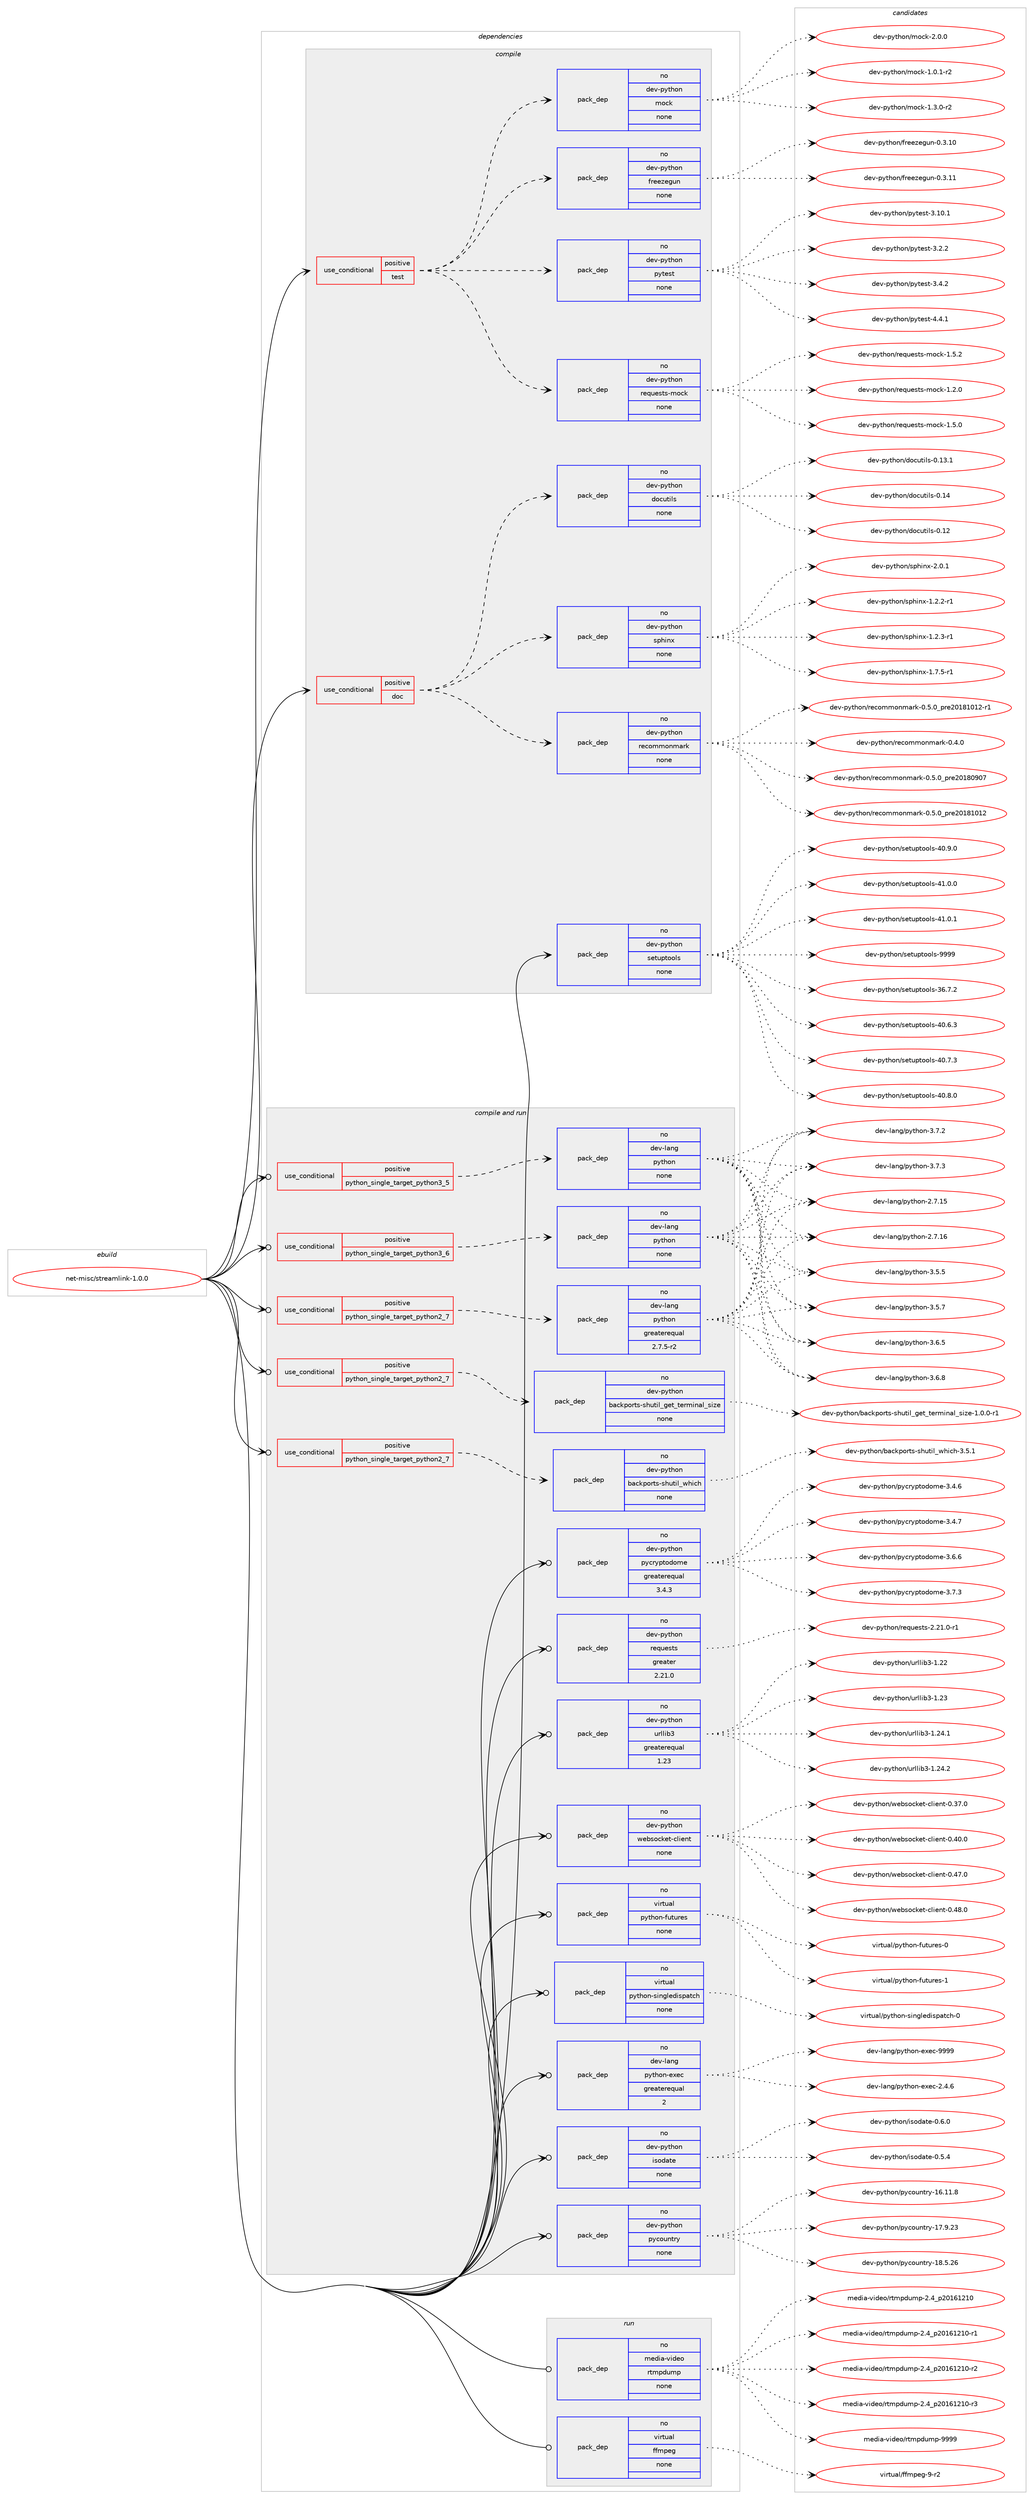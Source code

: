 digraph prolog {

# *************
# Graph options
# *************

newrank=true;
concentrate=true;
compound=true;
graph [rankdir=LR,fontname=Helvetica,fontsize=10,ranksep=1.5];#, ranksep=2.5, nodesep=0.2];
edge  [arrowhead=vee];
node  [fontname=Helvetica,fontsize=10];

# **********
# The ebuild
# **********

subgraph cluster_leftcol {
color=gray;
rank=same;
label=<<i>ebuild</i>>;
id [label="net-misc/streamlink-1.0.0", color=red, width=4, href="../net-misc/streamlink-1.0.0.svg"];
}

# ****************
# The dependencies
# ****************

subgraph cluster_midcol {
color=gray;
label=<<i>dependencies</i>>;
subgraph cluster_compile {
fillcolor="#eeeeee";
style=filled;
label=<<i>compile</i>>;
subgraph cond813 {
dependency3426 [label=<<TABLE BORDER="0" CELLBORDER="1" CELLSPACING="0" CELLPADDING="4"><TR><TD ROWSPAN="3" CELLPADDING="10">use_conditional</TD></TR><TR><TD>positive</TD></TR><TR><TD>doc</TD></TR></TABLE>>, shape=none, color=red];
subgraph pack2566 {
dependency3427 [label=<<TABLE BORDER="0" CELLBORDER="1" CELLSPACING="0" CELLPADDING="4" WIDTH="220"><TR><TD ROWSPAN="6" CELLPADDING="30">pack_dep</TD></TR><TR><TD WIDTH="110">no</TD></TR><TR><TD>dev-python</TD></TR><TR><TD>sphinx</TD></TR><TR><TD>none</TD></TR><TR><TD></TD></TR></TABLE>>, shape=none, color=blue];
}
dependency3426:e -> dependency3427:w [weight=20,style="dashed",arrowhead="vee"];
subgraph pack2567 {
dependency3428 [label=<<TABLE BORDER="0" CELLBORDER="1" CELLSPACING="0" CELLPADDING="4" WIDTH="220"><TR><TD ROWSPAN="6" CELLPADDING="30">pack_dep</TD></TR><TR><TD WIDTH="110">no</TD></TR><TR><TD>dev-python</TD></TR><TR><TD>docutils</TD></TR><TR><TD>none</TD></TR><TR><TD></TD></TR></TABLE>>, shape=none, color=blue];
}
dependency3426:e -> dependency3428:w [weight=20,style="dashed",arrowhead="vee"];
subgraph pack2568 {
dependency3429 [label=<<TABLE BORDER="0" CELLBORDER="1" CELLSPACING="0" CELLPADDING="4" WIDTH="220"><TR><TD ROWSPAN="6" CELLPADDING="30">pack_dep</TD></TR><TR><TD WIDTH="110">no</TD></TR><TR><TD>dev-python</TD></TR><TR><TD>recommonmark</TD></TR><TR><TD>none</TD></TR><TR><TD></TD></TR></TABLE>>, shape=none, color=blue];
}
dependency3426:e -> dependency3429:w [weight=20,style="dashed",arrowhead="vee"];
}
id:e -> dependency3426:w [weight=20,style="solid",arrowhead="vee"];
subgraph cond814 {
dependency3430 [label=<<TABLE BORDER="0" CELLBORDER="1" CELLSPACING="0" CELLPADDING="4"><TR><TD ROWSPAN="3" CELLPADDING="10">use_conditional</TD></TR><TR><TD>positive</TD></TR><TR><TD>test</TD></TR></TABLE>>, shape=none, color=red];
subgraph pack2569 {
dependency3431 [label=<<TABLE BORDER="0" CELLBORDER="1" CELLSPACING="0" CELLPADDING="4" WIDTH="220"><TR><TD ROWSPAN="6" CELLPADDING="30">pack_dep</TD></TR><TR><TD WIDTH="110">no</TD></TR><TR><TD>dev-python</TD></TR><TR><TD>mock</TD></TR><TR><TD>none</TD></TR><TR><TD></TD></TR></TABLE>>, shape=none, color=blue];
}
dependency3430:e -> dependency3431:w [weight=20,style="dashed",arrowhead="vee"];
subgraph pack2570 {
dependency3432 [label=<<TABLE BORDER="0" CELLBORDER="1" CELLSPACING="0" CELLPADDING="4" WIDTH="220"><TR><TD ROWSPAN="6" CELLPADDING="30">pack_dep</TD></TR><TR><TD WIDTH="110">no</TD></TR><TR><TD>dev-python</TD></TR><TR><TD>requests-mock</TD></TR><TR><TD>none</TD></TR><TR><TD></TD></TR></TABLE>>, shape=none, color=blue];
}
dependency3430:e -> dependency3432:w [weight=20,style="dashed",arrowhead="vee"];
subgraph pack2571 {
dependency3433 [label=<<TABLE BORDER="0" CELLBORDER="1" CELLSPACING="0" CELLPADDING="4" WIDTH="220"><TR><TD ROWSPAN="6" CELLPADDING="30">pack_dep</TD></TR><TR><TD WIDTH="110">no</TD></TR><TR><TD>dev-python</TD></TR><TR><TD>pytest</TD></TR><TR><TD>none</TD></TR><TR><TD></TD></TR></TABLE>>, shape=none, color=blue];
}
dependency3430:e -> dependency3433:w [weight=20,style="dashed",arrowhead="vee"];
subgraph pack2572 {
dependency3434 [label=<<TABLE BORDER="0" CELLBORDER="1" CELLSPACING="0" CELLPADDING="4" WIDTH="220"><TR><TD ROWSPAN="6" CELLPADDING="30">pack_dep</TD></TR><TR><TD WIDTH="110">no</TD></TR><TR><TD>dev-python</TD></TR><TR><TD>freezegun</TD></TR><TR><TD>none</TD></TR><TR><TD></TD></TR></TABLE>>, shape=none, color=blue];
}
dependency3430:e -> dependency3434:w [weight=20,style="dashed",arrowhead="vee"];
}
id:e -> dependency3430:w [weight=20,style="solid",arrowhead="vee"];
subgraph pack2573 {
dependency3435 [label=<<TABLE BORDER="0" CELLBORDER="1" CELLSPACING="0" CELLPADDING="4" WIDTH="220"><TR><TD ROWSPAN="6" CELLPADDING="30">pack_dep</TD></TR><TR><TD WIDTH="110">no</TD></TR><TR><TD>dev-python</TD></TR><TR><TD>setuptools</TD></TR><TR><TD>none</TD></TR><TR><TD></TD></TR></TABLE>>, shape=none, color=blue];
}
id:e -> dependency3435:w [weight=20,style="solid",arrowhead="vee"];
}
subgraph cluster_compileandrun {
fillcolor="#eeeeee";
style=filled;
label=<<i>compile and run</i>>;
subgraph cond815 {
dependency3436 [label=<<TABLE BORDER="0" CELLBORDER="1" CELLSPACING="0" CELLPADDING="4"><TR><TD ROWSPAN="3" CELLPADDING="10">use_conditional</TD></TR><TR><TD>positive</TD></TR><TR><TD>python_single_target_python2_7</TD></TR></TABLE>>, shape=none, color=red];
subgraph pack2574 {
dependency3437 [label=<<TABLE BORDER="0" CELLBORDER="1" CELLSPACING="0" CELLPADDING="4" WIDTH="220"><TR><TD ROWSPAN="6" CELLPADDING="30">pack_dep</TD></TR><TR><TD WIDTH="110">no</TD></TR><TR><TD>dev-lang</TD></TR><TR><TD>python</TD></TR><TR><TD>greaterequal</TD></TR><TR><TD>2.7.5-r2</TD></TR></TABLE>>, shape=none, color=blue];
}
dependency3436:e -> dependency3437:w [weight=20,style="dashed",arrowhead="vee"];
}
id:e -> dependency3436:w [weight=20,style="solid",arrowhead="odotvee"];
subgraph cond816 {
dependency3438 [label=<<TABLE BORDER="0" CELLBORDER="1" CELLSPACING="0" CELLPADDING="4"><TR><TD ROWSPAN="3" CELLPADDING="10">use_conditional</TD></TR><TR><TD>positive</TD></TR><TR><TD>python_single_target_python2_7</TD></TR></TABLE>>, shape=none, color=red];
subgraph pack2575 {
dependency3439 [label=<<TABLE BORDER="0" CELLBORDER="1" CELLSPACING="0" CELLPADDING="4" WIDTH="220"><TR><TD ROWSPAN="6" CELLPADDING="30">pack_dep</TD></TR><TR><TD WIDTH="110">no</TD></TR><TR><TD>dev-python</TD></TR><TR><TD>backports-shutil_get_terminal_size</TD></TR><TR><TD>none</TD></TR><TR><TD></TD></TR></TABLE>>, shape=none, color=blue];
}
dependency3438:e -> dependency3439:w [weight=20,style="dashed",arrowhead="vee"];
}
id:e -> dependency3438:w [weight=20,style="solid",arrowhead="odotvee"];
subgraph cond817 {
dependency3440 [label=<<TABLE BORDER="0" CELLBORDER="1" CELLSPACING="0" CELLPADDING="4"><TR><TD ROWSPAN="3" CELLPADDING="10">use_conditional</TD></TR><TR><TD>positive</TD></TR><TR><TD>python_single_target_python2_7</TD></TR></TABLE>>, shape=none, color=red];
subgraph pack2576 {
dependency3441 [label=<<TABLE BORDER="0" CELLBORDER="1" CELLSPACING="0" CELLPADDING="4" WIDTH="220"><TR><TD ROWSPAN="6" CELLPADDING="30">pack_dep</TD></TR><TR><TD WIDTH="110">no</TD></TR><TR><TD>dev-python</TD></TR><TR><TD>backports-shutil_which</TD></TR><TR><TD>none</TD></TR><TR><TD></TD></TR></TABLE>>, shape=none, color=blue];
}
dependency3440:e -> dependency3441:w [weight=20,style="dashed",arrowhead="vee"];
}
id:e -> dependency3440:w [weight=20,style="solid",arrowhead="odotvee"];
subgraph cond818 {
dependency3442 [label=<<TABLE BORDER="0" CELLBORDER="1" CELLSPACING="0" CELLPADDING="4"><TR><TD ROWSPAN="3" CELLPADDING="10">use_conditional</TD></TR><TR><TD>positive</TD></TR><TR><TD>python_single_target_python3_5</TD></TR></TABLE>>, shape=none, color=red];
subgraph pack2577 {
dependency3443 [label=<<TABLE BORDER="0" CELLBORDER="1" CELLSPACING="0" CELLPADDING="4" WIDTH="220"><TR><TD ROWSPAN="6" CELLPADDING="30">pack_dep</TD></TR><TR><TD WIDTH="110">no</TD></TR><TR><TD>dev-lang</TD></TR><TR><TD>python</TD></TR><TR><TD>none</TD></TR><TR><TD></TD></TR></TABLE>>, shape=none, color=blue];
}
dependency3442:e -> dependency3443:w [weight=20,style="dashed",arrowhead="vee"];
}
id:e -> dependency3442:w [weight=20,style="solid",arrowhead="odotvee"];
subgraph cond819 {
dependency3444 [label=<<TABLE BORDER="0" CELLBORDER="1" CELLSPACING="0" CELLPADDING="4"><TR><TD ROWSPAN="3" CELLPADDING="10">use_conditional</TD></TR><TR><TD>positive</TD></TR><TR><TD>python_single_target_python3_6</TD></TR></TABLE>>, shape=none, color=red];
subgraph pack2578 {
dependency3445 [label=<<TABLE BORDER="0" CELLBORDER="1" CELLSPACING="0" CELLPADDING="4" WIDTH="220"><TR><TD ROWSPAN="6" CELLPADDING="30">pack_dep</TD></TR><TR><TD WIDTH="110">no</TD></TR><TR><TD>dev-lang</TD></TR><TR><TD>python</TD></TR><TR><TD>none</TD></TR><TR><TD></TD></TR></TABLE>>, shape=none, color=blue];
}
dependency3444:e -> dependency3445:w [weight=20,style="dashed",arrowhead="vee"];
}
id:e -> dependency3444:w [weight=20,style="solid",arrowhead="odotvee"];
subgraph pack2579 {
dependency3446 [label=<<TABLE BORDER="0" CELLBORDER="1" CELLSPACING="0" CELLPADDING="4" WIDTH="220"><TR><TD ROWSPAN="6" CELLPADDING="30">pack_dep</TD></TR><TR><TD WIDTH="110">no</TD></TR><TR><TD>dev-lang</TD></TR><TR><TD>python-exec</TD></TR><TR><TD>greaterequal</TD></TR><TR><TD>2</TD></TR></TABLE>>, shape=none, color=blue];
}
id:e -> dependency3446:w [weight=20,style="solid",arrowhead="odotvee"];
subgraph pack2580 {
dependency3447 [label=<<TABLE BORDER="0" CELLBORDER="1" CELLSPACING="0" CELLPADDING="4" WIDTH="220"><TR><TD ROWSPAN="6" CELLPADDING="30">pack_dep</TD></TR><TR><TD WIDTH="110">no</TD></TR><TR><TD>dev-python</TD></TR><TR><TD>isodate</TD></TR><TR><TD>none</TD></TR><TR><TD></TD></TR></TABLE>>, shape=none, color=blue];
}
id:e -> dependency3447:w [weight=20,style="solid",arrowhead="odotvee"];
subgraph pack2581 {
dependency3448 [label=<<TABLE BORDER="0" CELLBORDER="1" CELLSPACING="0" CELLPADDING="4" WIDTH="220"><TR><TD ROWSPAN="6" CELLPADDING="30">pack_dep</TD></TR><TR><TD WIDTH="110">no</TD></TR><TR><TD>dev-python</TD></TR><TR><TD>pycountry</TD></TR><TR><TD>none</TD></TR><TR><TD></TD></TR></TABLE>>, shape=none, color=blue];
}
id:e -> dependency3448:w [weight=20,style="solid",arrowhead="odotvee"];
subgraph pack2582 {
dependency3449 [label=<<TABLE BORDER="0" CELLBORDER="1" CELLSPACING="0" CELLPADDING="4" WIDTH="220"><TR><TD ROWSPAN="6" CELLPADDING="30">pack_dep</TD></TR><TR><TD WIDTH="110">no</TD></TR><TR><TD>dev-python</TD></TR><TR><TD>pycryptodome</TD></TR><TR><TD>greaterequal</TD></TR><TR><TD>3.4.3</TD></TR></TABLE>>, shape=none, color=blue];
}
id:e -> dependency3449:w [weight=20,style="solid",arrowhead="odotvee"];
subgraph pack2583 {
dependency3450 [label=<<TABLE BORDER="0" CELLBORDER="1" CELLSPACING="0" CELLPADDING="4" WIDTH="220"><TR><TD ROWSPAN="6" CELLPADDING="30">pack_dep</TD></TR><TR><TD WIDTH="110">no</TD></TR><TR><TD>dev-python</TD></TR><TR><TD>requests</TD></TR><TR><TD>greater</TD></TR><TR><TD>2.21.0</TD></TR></TABLE>>, shape=none, color=blue];
}
id:e -> dependency3450:w [weight=20,style="solid",arrowhead="odotvee"];
subgraph pack2584 {
dependency3451 [label=<<TABLE BORDER="0" CELLBORDER="1" CELLSPACING="0" CELLPADDING="4" WIDTH="220"><TR><TD ROWSPAN="6" CELLPADDING="30">pack_dep</TD></TR><TR><TD WIDTH="110">no</TD></TR><TR><TD>dev-python</TD></TR><TR><TD>urllib3</TD></TR><TR><TD>greaterequal</TD></TR><TR><TD>1.23</TD></TR></TABLE>>, shape=none, color=blue];
}
id:e -> dependency3451:w [weight=20,style="solid",arrowhead="odotvee"];
subgraph pack2585 {
dependency3452 [label=<<TABLE BORDER="0" CELLBORDER="1" CELLSPACING="0" CELLPADDING="4" WIDTH="220"><TR><TD ROWSPAN="6" CELLPADDING="30">pack_dep</TD></TR><TR><TD WIDTH="110">no</TD></TR><TR><TD>dev-python</TD></TR><TR><TD>websocket-client</TD></TR><TR><TD>none</TD></TR><TR><TD></TD></TR></TABLE>>, shape=none, color=blue];
}
id:e -> dependency3452:w [weight=20,style="solid",arrowhead="odotvee"];
subgraph pack2586 {
dependency3453 [label=<<TABLE BORDER="0" CELLBORDER="1" CELLSPACING="0" CELLPADDING="4" WIDTH="220"><TR><TD ROWSPAN="6" CELLPADDING="30">pack_dep</TD></TR><TR><TD WIDTH="110">no</TD></TR><TR><TD>virtual</TD></TR><TR><TD>python-futures</TD></TR><TR><TD>none</TD></TR><TR><TD></TD></TR></TABLE>>, shape=none, color=blue];
}
id:e -> dependency3453:w [weight=20,style="solid",arrowhead="odotvee"];
subgraph pack2587 {
dependency3454 [label=<<TABLE BORDER="0" CELLBORDER="1" CELLSPACING="0" CELLPADDING="4" WIDTH="220"><TR><TD ROWSPAN="6" CELLPADDING="30">pack_dep</TD></TR><TR><TD WIDTH="110">no</TD></TR><TR><TD>virtual</TD></TR><TR><TD>python-singledispatch</TD></TR><TR><TD>none</TD></TR><TR><TD></TD></TR></TABLE>>, shape=none, color=blue];
}
id:e -> dependency3454:w [weight=20,style="solid",arrowhead="odotvee"];
}
subgraph cluster_run {
fillcolor="#eeeeee";
style=filled;
label=<<i>run</i>>;
subgraph pack2588 {
dependency3455 [label=<<TABLE BORDER="0" CELLBORDER="1" CELLSPACING="0" CELLPADDING="4" WIDTH="220"><TR><TD ROWSPAN="6" CELLPADDING="30">pack_dep</TD></TR><TR><TD WIDTH="110">no</TD></TR><TR><TD>media-video</TD></TR><TR><TD>rtmpdump</TD></TR><TR><TD>none</TD></TR><TR><TD></TD></TR></TABLE>>, shape=none, color=blue];
}
id:e -> dependency3455:w [weight=20,style="solid",arrowhead="odot"];
subgraph pack2589 {
dependency3456 [label=<<TABLE BORDER="0" CELLBORDER="1" CELLSPACING="0" CELLPADDING="4" WIDTH="220"><TR><TD ROWSPAN="6" CELLPADDING="30">pack_dep</TD></TR><TR><TD WIDTH="110">no</TD></TR><TR><TD>virtual</TD></TR><TR><TD>ffmpeg</TD></TR><TR><TD>none</TD></TR><TR><TD></TD></TR></TABLE>>, shape=none, color=blue];
}
id:e -> dependency3456:w [weight=20,style="solid",arrowhead="odot"];
}
}

# **************
# The candidates
# **************

subgraph cluster_choices {
rank=same;
color=gray;
label=<<i>candidates</i>>;

subgraph choice2566 {
color=black;
nodesep=1;
choice10010111845112121116104111110471151121041051101204549465046504511449 [label="dev-python/sphinx-1.2.2-r1", color=red, width=4,href="../dev-python/sphinx-1.2.2-r1.svg"];
choice10010111845112121116104111110471151121041051101204549465046514511449 [label="dev-python/sphinx-1.2.3-r1", color=red, width=4,href="../dev-python/sphinx-1.2.3-r1.svg"];
choice10010111845112121116104111110471151121041051101204549465546534511449 [label="dev-python/sphinx-1.7.5-r1", color=red, width=4,href="../dev-python/sphinx-1.7.5-r1.svg"];
choice1001011184511212111610411111047115112104105110120455046484649 [label="dev-python/sphinx-2.0.1", color=red, width=4,href="../dev-python/sphinx-2.0.1.svg"];
dependency3427:e -> choice10010111845112121116104111110471151121041051101204549465046504511449:w [style=dotted,weight="100"];
dependency3427:e -> choice10010111845112121116104111110471151121041051101204549465046514511449:w [style=dotted,weight="100"];
dependency3427:e -> choice10010111845112121116104111110471151121041051101204549465546534511449:w [style=dotted,weight="100"];
dependency3427:e -> choice1001011184511212111610411111047115112104105110120455046484649:w [style=dotted,weight="100"];
}
subgraph choice2567 {
color=black;
nodesep=1;
choice1001011184511212111610411111047100111991171161051081154548464950 [label="dev-python/docutils-0.12", color=red, width=4,href="../dev-python/docutils-0.12.svg"];
choice10010111845112121116104111110471001119911711610510811545484649514649 [label="dev-python/docutils-0.13.1", color=red, width=4,href="../dev-python/docutils-0.13.1.svg"];
choice1001011184511212111610411111047100111991171161051081154548464952 [label="dev-python/docutils-0.14", color=red, width=4,href="../dev-python/docutils-0.14.svg"];
dependency3428:e -> choice1001011184511212111610411111047100111991171161051081154548464950:w [style=dotted,weight="100"];
dependency3428:e -> choice10010111845112121116104111110471001119911711610510811545484649514649:w [style=dotted,weight="100"];
dependency3428:e -> choice1001011184511212111610411111047100111991171161051081154548464952:w [style=dotted,weight="100"];
}
subgraph choice2568 {
color=black;
nodesep=1;
choice10010111845112121116104111110471141019911110910911111010997114107454846524648 [label="dev-python/recommonmark-0.4.0", color=red, width=4,href="../dev-python/recommonmark-0.4.0.svg"];
choice10010111845112121116104111110471141019911110910911111010997114107454846534648951121141015048495648574855 [label="dev-python/recommonmark-0.5.0_pre20180907", color=red, width=4,href="../dev-python/recommonmark-0.5.0_pre20180907.svg"];
choice10010111845112121116104111110471141019911110910911111010997114107454846534648951121141015048495649484950 [label="dev-python/recommonmark-0.5.0_pre20181012", color=red, width=4,href="../dev-python/recommonmark-0.5.0_pre20181012.svg"];
choice100101118451121211161041111104711410199111109109111110109971141074548465346489511211410150484956494849504511449 [label="dev-python/recommonmark-0.5.0_pre20181012-r1", color=red, width=4,href="../dev-python/recommonmark-0.5.0_pre20181012-r1.svg"];
dependency3429:e -> choice10010111845112121116104111110471141019911110910911111010997114107454846524648:w [style=dotted,weight="100"];
dependency3429:e -> choice10010111845112121116104111110471141019911110910911111010997114107454846534648951121141015048495648574855:w [style=dotted,weight="100"];
dependency3429:e -> choice10010111845112121116104111110471141019911110910911111010997114107454846534648951121141015048495649484950:w [style=dotted,weight="100"];
dependency3429:e -> choice100101118451121211161041111104711410199111109109111110109971141074548465346489511211410150484956494849504511449:w [style=dotted,weight="100"];
}
subgraph choice2569 {
color=black;
nodesep=1;
choice1001011184511212111610411111047109111991074549464846494511450 [label="dev-python/mock-1.0.1-r2", color=red, width=4,href="../dev-python/mock-1.0.1-r2.svg"];
choice1001011184511212111610411111047109111991074549465146484511450 [label="dev-python/mock-1.3.0-r2", color=red, width=4,href="../dev-python/mock-1.3.0-r2.svg"];
choice100101118451121211161041111104710911199107455046484648 [label="dev-python/mock-2.0.0", color=red, width=4,href="../dev-python/mock-2.0.0.svg"];
dependency3431:e -> choice1001011184511212111610411111047109111991074549464846494511450:w [style=dotted,weight="100"];
dependency3431:e -> choice1001011184511212111610411111047109111991074549465146484511450:w [style=dotted,weight="100"];
dependency3431:e -> choice100101118451121211161041111104710911199107455046484648:w [style=dotted,weight="100"];
}
subgraph choice2570 {
color=black;
nodesep=1;
choice10010111845112121116104111110471141011131171011151161154510911199107454946504648 [label="dev-python/requests-mock-1.2.0", color=red, width=4,href="../dev-python/requests-mock-1.2.0.svg"];
choice10010111845112121116104111110471141011131171011151161154510911199107454946534648 [label="dev-python/requests-mock-1.5.0", color=red, width=4,href="../dev-python/requests-mock-1.5.0.svg"];
choice10010111845112121116104111110471141011131171011151161154510911199107454946534650 [label="dev-python/requests-mock-1.5.2", color=red, width=4,href="../dev-python/requests-mock-1.5.2.svg"];
dependency3432:e -> choice10010111845112121116104111110471141011131171011151161154510911199107454946504648:w [style=dotted,weight="100"];
dependency3432:e -> choice10010111845112121116104111110471141011131171011151161154510911199107454946534648:w [style=dotted,weight="100"];
dependency3432:e -> choice10010111845112121116104111110471141011131171011151161154510911199107454946534650:w [style=dotted,weight="100"];
}
subgraph choice2571 {
color=black;
nodesep=1;
choice100101118451121211161041111104711212111610111511645514649484649 [label="dev-python/pytest-3.10.1", color=red, width=4,href="../dev-python/pytest-3.10.1.svg"];
choice1001011184511212111610411111047112121116101115116455146504650 [label="dev-python/pytest-3.2.2", color=red, width=4,href="../dev-python/pytest-3.2.2.svg"];
choice1001011184511212111610411111047112121116101115116455146524650 [label="dev-python/pytest-3.4.2", color=red, width=4,href="../dev-python/pytest-3.4.2.svg"];
choice1001011184511212111610411111047112121116101115116455246524649 [label="dev-python/pytest-4.4.1", color=red, width=4,href="../dev-python/pytest-4.4.1.svg"];
dependency3433:e -> choice100101118451121211161041111104711212111610111511645514649484649:w [style=dotted,weight="100"];
dependency3433:e -> choice1001011184511212111610411111047112121116101115116455146504650:w [style=dotted,weight="100"];
dependency3433:e -> choice1001011184511212111610411111047112121116101115116455146524650:w [style=dotted,weight="100"];
dependency3433:e -> choice1001011184511212111610411111047112121116101115116455246524649:w [style=dotted,weight="100"];
}
subgraph choice2572 {
color=black;
nodesep=1;
choice100101118451121211161041111104710211410110112210110311711045484651464948 [label="dev-python/freezegun-0.3.10", color=red, width=4,href="../dev-python/freezegun-0.3.10.svg"];
choice100101118451121211161041111104710211410110112210110311711045484651464949 [label="dev-python/freezegun-0.3.11", color=red, width=4,href="../dev-python/freezegun-0.3.11.svg"];
dependency3434:e -> choice100101118451121211161041111104710211410110112210110311711045484651464948:w [style=dotted,weight="100"];
dependency3434:e -> choice100101118451121211161041111104710211410110112210110311711045484651464949:w [style=dotted,weight="100"];
}
subgraph choice2573 {
color=black;
nodesep=1;
choice100101118451121211161041111104711510111611711211611111110811545515446554650 [label="dev-python/setuptools-36.7.2", color=red, width=4,href="../dev-python/setuptools-36.7.2.svg"];
choice100101118451121211161041111104711510111611711211611111110811545524846544651 [label="dev-python/setuptools-40.6.3", color=red, width=4,href="../dev-python/setuptools-40.6.3.svg"];
choice100101118451121211161041111104711510111611711211611111110811545524846554651 [label="dev-python/setuptools-40.7.3", color=red, width=4,href="../dev-python/setuptools-40.7.3.svg"];
choice100101118451121211161041111104711510111611711211611111110811545524846564648 [label="dev-python/setuptools-40.8.0", color=red, width=4,href="../dev-python/setuptools-40.8.0.svg"];
choice100101118451121211161041111104711510111611711211611111110811545524846574648 [label="dev-python/setuptools-40.9.0", color=red, width=4,href="../dev-python/setuptools-40.9.0.svg"];
choice100101118451121211161041111104711510111611711211611111110811545524946484648 [label="dev-python/setuptools-41.0.0", color=red, width=4,href="../dev-python/setuptools-41.0.0.svg"];
choice100101118451121211161041111104711510111611711211611111110811545524946484649 [label="dev-python/setuptools-41.0.1", color=red, width=4,href="../dev-python/setuptools-41.0.1.svg"];
choice10010111845112121116104111110471151011161171121161111111081154557575757 [label="dev-python/setuptools-9999", color=red, width=4,href="../dev-python/setuptools-9999.svg"];
dependency3435:e -> choice100101118451121211161041111104711510111611711211611111110811545515446554650:w [style=dotted,weight="100"];
dependency3435:e -> choice100101118451121211161041111104711510111611711211611111110811545524846544651:w [style=dotted,weight="100"];
dependency3435:e -> choice100101118451121211161041111104711510111611711211611111110811545524846554651:w [style=dotted,weight="100"];
dependency3435:e -> choice100101118451121211161041111104711510111611711211611111110811545524846564648:w [style=dotted,weight="100"];
dependency3435:e -> choice100101118451121211161041111104711510111611711211611111110811545524846574648:w [style=dotted,weight="100"];
dependency3435:e -> choice100101118451121211161041111104711510111611711211611111110811545524946484648:w [style=dotted,weight="100"];
dependency3435:e -> choice100101118451121211161041111104711510111611711211611111110811545524946484649:w [style=dotted,weight="100"];
dependency3435:e -> choice10010111845112121116104111110471151011161171121161111111081154557575757:w [style=dotted,weight="100"];
}
subgraph choice2574 {
color=black;
nodesep=1;
choice10010111845108971101034711212111610411111045504655464953 [label="dev-lang/python-2.7.15", color=red, width=4,href="../dev-lang/python-2.7.15.svg"];
choice10010111845108971101034711212111610411111045504655464954 [label="dev-lang/python-2.7.16", color=red, width=4,href="../dev-lang/python-2.7.16.svg"];
choice100101118451089711010347112121116104111110455146534653 [label="dev-lang/python-3.5.5", color=red, width=4,href="../dev-lang/python-3.5.5.svg"];
choice100101118451089711010347112121116104111110455146534655 [label="dev-lang/python-3.5.7", color=red, width=4,href="../dev-lang/python-3.5.7.svg"];
choice100101118451089711010347112121116104111110455146544653 [label="dev-lang/python-3.6.5", color=red, width=4,href="../dev-lang/python-3.6.5.svg"];
choice100101118451089711010347112121116104111110455146544656 [label="dev-lang/python-3.6.8", color=red, width=4,href="../dev-lang/python-3.6.8.svg"];
choice100101118451089711010347112121116104111110455146554650 [label="dev-lang/python-3.7.2", color=red, width=4,href="../dev-lang/python-3.7.2.svg"];
choice100101118451089711010347112121116104111110455146554651 [label="dev-lang/python-3.7.3", color=red, width=4,href="../dev-lang/python-3.7.3.svg"];
dependency3437:e -> choice10010111845108971101034711212111610411111045504655464953:w [style=dotted,weight="100"];
dependency3437:e -> choice10010111845108971101034711212111610411111045504655464954:w [style=dotted,weight="100"];
dependency3437:e -> choice100101118451089711010347112121116104111110455146534653:w [style=dotted,weight="100"];
dependency3437:e -> choice100101118451089711010347112121116104111110455146534655:w [style=dotted,weight="100"];
dependency3437:e -> choice100101118451089711010347112121116104111110455146544653:w [style=dotted,weight="100"];
dependency3437:e -> choice100101118451089711010347112121116104111110455146544656:w [style=dotted,weight="100"];
dependency3437:e -> choice100101118451089711010347112121116104111110455146554650:w [style=dotted,weight="100"];
dependency3437:e -> choice100101118451089711010347112121116104111110455146554651:w [style=dotted,weight="100"];
}
subgraph choice2575 {
color=black;
nodesep=1;
choice100101118451121211161041111104798979910711211111411611545115104117116105108951031011169511610111410910511097108951151051221014549464846484511449 [label="dev-python/backports-shutil_get_terminal_size-1.0.0-r1", color=red, width=4,href="../dev-python/backports-shutil_get_terminal_size-1.0.0-r1.svg"];
dependency3439:e -> choice100101118451121211161041111104798979910711211111411611545115104117116105108951031011169511610111410910511097108951151051221014549464846484511449:w [style=dotted,weight="100"];
}
subgraph choice2576 {
color=black;
nodesep=1;
choice1001011184511212111610411111047989799107112111114116115451151041171161051089511910410599104455146534649 [label="dev-python/backports-shutil_which-3.5.1", color=red, width=4,href="../dev-python/backports-shutil_which-3.5.1.svg"];
dependency3441:e -> choice1001011184511212111610411111047989799107112111114116115451151041171161051089511910410599104455146534649:w [style=dotted,weight="100"];
}
subgraph choice2577 {
color=black;
nodesep=1;
choice10010111845108971101034711212111610411111045504655464953 [label="dev-lang/python-2.7.15", color=red, width=4,href="../dev-lang/python-2.7.15.svg"];
choice10010111845108971101034711212111610411111045504655464954 [label="dev-lang/python-2.7.16", color=red, width=4,href="../dev-lang/python-2.7.16.svg"];
choice100101118451089711010347112121116104111110455146534653 [label="dev-lang/python-3.5.5", color=red, width=4,href="../dev-lang/python-3.5.5.svg"];
choice100101118451089711010347112121116104111110455146534655 [label="dev-lang/python-3.5.7", color=red, width=4,href="../dev-lang/python-3.5.7.svg"];
choice100101118451089711010347112121116104111110455146544653 [label="dev-lang/python-3.6.5", color=red, width=4,href="../dev-lang/python-3.6.5.svg"];
choice100101118451089711010347112121116104111110455146544656 [label="dev-lang/python-3.6.8", color=red, width=4,href="../dev-lang/python-3.6.8.svg"];
choice100101118451089711010347112121116104111110455146554650 [label="dev-lang/python-3.7.2", color=red, width=4,href="../dev-lang/python-3.7.2.svg"];
choice100101118451089711010347112121116104111110455146554651 [label="dev-lang/python-3.7.3", color=red, width=4,href="../dev-lang/python-3.7.3.svg"];
dependency3443:e -> choice10010111845108971101034711212111610411111045504655464953:w [style=dotted,weight="100"];
dependency3443:e -> choice10010111845108971101034711212111610411111045504655464954:w [style=dotted,weight="100"];
dependency3443:e -> choice100101118451089711010347112121116104111110455146534653:w [style=dotted,weight="100"];
dependency3443:e -> choice100101118451089711010347112121116104111110455146534655:w [style=dotted,weight="100"];
dependency3443:e -> choice100101118451089711010347112121116104111110455146544653:w [style=dotted,weight="100"];
dependency3443:e -> choice100101118451089711010347112121116104111110455146544656:w [style=dotted,weight="100"];
dependency3443:e -> choice100101118451089711010347112121116104111110455146554650:w [style=dotted,weight="100"];
dependency3443:e -> choice100101118451089711010347112121116104111110455146554651:w [style=dotted,weight="100"];
}
subgraph choice2578 {
color=black;
nodesep=1;
choice10010111845108971101034711212111610411111045504655464953 [label="dev-lang/python-2.7.15", color=red, width=4,href="../dev-lang/python-2.7.15.svg"];
choice10010111845108971101034711212111610411111045504655464954 [label="dev-lang/python-2.7.16", color=red, width=4,href="../dev-lang/python-2.7.16.svg"];
choice100101118451089711010347112121116104111110455146534653 [label="dev-lang/python-3.5.5", color=red, width=4,href="../dev-lang/python-3.5.5.svg"];
choice100101118451089711010347112121116104111110455146534655 [label="dev-lang/python-3.5.7", color=red, width=4,href="../dev-lang/python-3.5.7.svg"];
choice100101118451089711010347112121116104111110455146544653 [label="dev-lang/python-3.6.5", color=red, width=4,href="../dev-lang/python-3.6.5.svg"];
choice100101118451089711010347112121116104111110455146544656 [label="dev-lang/python-3.6.8", color=red, width=4,href="../dev-lang/python-3.6.8.svg"];
choice100101118451089711010347112121116104111110455146554650 [label="dev-lang/python-3.7.2", color=red, width=4,href="../dev-lang/python-3.7.2.svg"];
choice100101118451089711010347112121116104111110455146554651 [label="dev-lang/python-3.7.3", color=red, width=4,href="../dev-lang/python-3.7.3.svg"];
dependency3445:e -> choice10010111845108971101034711212111610411111045504655464953:w [style=dotted,weight="100"];
dependency3445:e -> choice10010111845108971101034711212111610411111045504655464954:w [style=dotted,weight="100"];
dependency3445:e -> choice100101118451089711010347112121116104111110455146534653:w [style=dotted,weight="100"];
dependency3445:e -> choice100101118451089711010347112121116104111110455146534655:w [style=dotted,weight="100"];
dependency3445:e -> choice100101118451089711010347112121116104111110455146544653:w [style=dotted,weight="100"];
dependency3445:e -> choice100101118451089711010347112121116104111110455146544656:w [style=dotted,weight="100"];
dependency3445:e -> choice100101118451089711010347112121116104111110455146554650:w [style=dotted,weight="100"];
dependency3445:e -> choice100101118451089711010347112121116104111110455146554651:w [style=dotted,weight="100"];
}
subgraph choice2579 {
color=black;
nodesep=1;
choice1001011184510897110103471121211161041111104510112010199455046524654 [label="dev-lang/python-exec-2.4.6", color=red, width=4,href="../dev-lang/python-exec-2.4.6.svg"];
choice10010111845108971101034711212111610411111045101120101994557575757 [label="dev-lang/python-exec-9999", color=red, width=4,href="../dev-lang/python-exec-9999.svg"];
dependency3446:e -> choice1001011184510897110103471121211161041111104510112010199455046524654:w [style=dotted,weight="100"];
dependency3446:e -> choice10010111845108971101034711212111610411111045101120101994557575757:w [style=dotted,weight="100"];
}
subgraph choice2580 {
color=black;
nodesep=1;
choice100101118451121211161041111104710511511110097116101454846534652 [label="dev-python/isodate-0.5.4", color=red, width=4,href="../dev-python/isodate-0.5.4.svg"];
choice100101118451121211161041111104710511511110097116101454846544648 [label="dev-python/isodate-0.6.0", color=red, width=4,href="../dev-python/isodate-0.6.0.svg"];
dependency3447:e -> choice100101118451121211161041111104710511511110097116101454846534652:w [style=dotted,weight="100"];
dependency3447:e -> choice100101118451121211161041111104710511511110097116101454846544648:w [style=dotted,weight="100"];
}
subgraph choice2581 {
color=black;
nodesep=1;
choice1001011184511212111610411111047112121991111171101161141214549544649494656 [label="dev-python/pycountry-16.11.8", color=red, width=4,href="../dev-python/pycountry-16.11.8.svg"];
choice1001011184511212111610411111047112121991111171101161141214549554657465051 [label="dev-python/pycountry-17.9.23", color=red, width=4,href="../dev-python/pycountry-17.9.23.svg"];
choice1001011184511212111610411111047112121991111171101161141214549564653465054 [label="dev-python/pycountry-18.5.26", color=red, width=4,href="../dev-python/pycountry-18.5.26.svg"];
dependency3448:e -> choice1001011184511212111610411111047112121991111171101161141214549544649494656:w [style=dotted,weight="100"];
dependency3448:e -> choice1001011184511212111610411111047112121991111171101161141214549554657465051:w [style=dotted,weight="100"];
dependency3448:e -> choice1001011184511212111610411111047112121991111171101161141214549564653465054:w [style=dotted,weight="100"];
}
subgraph choice2582 {
color=black;
nodesep=1;
choice100101118451121211161041111104711212199114121112116111100111109101455146524654 [label="dev-python/pycryptodome-3.4.6", color=red, width=4,href="../dev-python/pycryptodome-3.4.6.svg"];
choice100101118451121211161041111104711212199114121112116111100111109101455146524655 [label="dev-python/pycryptodome-3.4.7", color=red, width=4,href="../dev-python/pycryptodome-3.4.7.svg"];
choice100101118451121211161041111104711212199114121112116111100111109101455146544654 [label="dev-python/pycryptodome-3.6.6", color=red, width=4,href="../dev-python/pycryptodome-3.6.6.svg"];
choice100101118451121211161041111104711212199114121112116111100111109101455146554651 [label="dev-python/pycryptodome-3.7.3", color=red, width=4,href="../dev-python/pycryptodome-3.7.3.svg"];
dependency3449:e -> choice100101118451121211161041111104711212199114121112116111100111109101455146524654:w [style=dotted,weight="100"];
dependency3449:e -> choice100101118451121211161041111104711212199114121112116111100111109101455146524655:w [style=dotted,weight="100"];
dependency3449:e -> choice100101118451121211161041111104711212199114121112116111100111109101455146544654:w [style=dotted,weight="100"];
dependency3449:e -> choice100101118451121211161041111104711212199114121112116111100111109101455146554651:w [style=dotted,weight="100"];
}
subgraph choice2583 {
color=black;
nodesep=1;
choice1001011184511212111610411111047114101113117101115116115455046504946484511449 [label="dev-python/requests-2.21.0-r1", color=red, width=4,href="../dev-python/requests-2.21.0-r1.svg"];
dependency3450:e -> choice1001011184511212111610411111047114101113117101115116115455046504946484511449:w [style=dotted,weight="100"];
}
subgraph choice2584 {
color=black;
nodesep=1;
choice100101118451121211161041111104711711410810810598514549465050 [label="dev-python/urllib3-1.22", color=red, width=4,href="../dev-python/urllib3-1.22.svg"];
choice100101118451121211161041111104711711410810810598514549465051 [label="dev-python/urllib3-1.23", color=red, width=4,href="../dev-python/urllib3-1.23.svg"];
choice1001011184511212111610411111047117114108108105985145494650524649 [label="dev-python/urllib3-1.24.1", color=red, width=4,href="../dev-python/urllib3-1.24.1.svg"];
choice1001011184511212111610411111047117114108108105985145494650524650 [label="dev-python/urllib3-1.24.2", color=red, width=4,href="../dev-python/urllib3-1.24.2.svg"];
dependency3451:e -> choice100101118451121211161041111104711711410810810598514549465050:w [style=dotted,weight="100"];
dependency3451:e -> choice100101118451121211161041111104711711410810810598514549465051:w [style=dotted,weight="100"];
dependency3451:e -> choice1001011184511212111610411111047117114108108105985145494650524649:w [style=dotted,weight="100"];
dependency3451:e -> choice1001011184511212111610411111047117114108108105985145494650524650:w [style=dotted,weight="100"];
}
subgraph choice2585 {
color=black;
nodesep=1;
choice10010111845112121116104111110471191019811511199107101116459910810510111011645484651554648 [label="dev-python/websocket-client-0.37.0", color=red, width=4,href="../dev-python/websocket-client-0.37.0.svg"];
choice10010111845112121116104111110471191019811511199107101116459910810510111011645484652484648 [label="dev-python/websocket-client-0.40.0", color=red, width=4,href="../dev-python/websocket-client-0.40.0.svg"];
choice10010111845112121116104111110471191019811511199107101116459910810510111011645484652554648 [label="dev-python/websocket-client-0.47.0", color=red, width=4,href="../dev-python/websocket-client-0.47.0.svg"];
choice10010111845112121116104111110471191019811511199107101116459910810510111011645484652564648 [label="dev-python/websocket-client-0.48.0", color=red, width=4,href="../dev-python/websocket-client-0.48.0.svg"];
dependency3452:e -> choice10010111845112121116104111110471191019811511199107101116459910810510111011645484651554648:w [style=dotted,weight="100"];
dependency3452:e -> choice10010111845112121116104111110471191019811511199107101116459910810510111011645484652484648:w [style=dotted,weight="100"];
dependency3452:e -> choice10010111845112121116104111110471191019811511199107101116459910810510111011645484652554648:w [style=dotted,weight="100"];
dependency3452:e -> choice10010111845112121116104111110471191019811511199107101116459910810510111011645484652564648:w [style=dotted,weight="100"];
}
subgraph choice2586 {
color=black;
nodesep=1;
choice1181051141161179710847112121116104111110451021171161171141011154548 [label="virtual/python-futures-0", color=red, width=4,href="../virtual/python-futures-0.svg"];
choice1181051141161179710847112121116104111110451021171161171141011154549 [label="virtual/python-futures-1", color=red, width=4,href="../virtual/python-futures-1.svg"];
dependency3453:e -> choice1181051141161179710847112121116104111110451021171161171141011154548:w [style=dotted,weight="100"];
dependency3453:e -> choice1181051141161179710847112121116104111110451021171161171141011154549:w [style=dotted,weight="100"];
}
subgraph choice2587 {
color=black;
nodesep=1;
choice11810511411611797108471121211161041111104511510511010310810110010511511297116991044548 [label="virtual/python-singledispatch-0", color=red, width=4,href="../virtual/python-singledispatch-0.svg"];
dependency3454:e -> choice11810511411611797108471121211161041111104511510511010310810110010511511297116991044548:w [style=dotted,weight="100"];
}
subgraph choice2588 {
color=black;
nodesep=1;
choice10910110010597451181051001011114711411610911210011710911245504652951125048495449504948 [label="media-video/rtmpdump-2.4_p20161210", color=red, width=4,href="../media-video/rtmpdump-2.4_p20161210.svg"];
choice109101100105974511810510010111147114116109112100117109112455046529511250484954495049484511449 [label="media-video/rtmpdump-2.4_p20161210-r1", color=red, width=4,href="../media-video/rtmpdump-2.4_p20161210-r1.svg"];
choice109101100105974511810510010111147114116109112100117109112455046529511250484954495049484511450 [label="media-video/rtmpdump-2.4_p20161210-r2", color=red, width=4,href="../media-video/rtmpdump-2.4_p20161210-r2.svg"];
choice109101100105974511810510010111147114116109112100117109112455046529511250484954495049484511451 [label="media-video/rtmpdump-2.4_p20161210-r3", color=red, width=4,href="../media-video/rtmpdump-2.4_p20161210-r3.svg"];
choice1091011001059745118105100101111471141161091121001171091124557575757 [label="media-video/rtmpdump-9999", color=red, width=4,href="../media-video/rtmpdump-9999.svg"];
dependency3455:e -> choice10910110010597451181051001011114711411610911210011710911245504652951125048495449504948:w [style=dotted,weight="100"];
dependency3455:e -> choice109101100105974511810510010111147114116109112100117109112455046529511250484954495049484511449:w [style=dotted,weight="100"];
dependency3455:e -> choice109101100105974511810510010111147114116109112100117109112455046529511250484954495049484511450:w [style=dotted,weight="100"];
dependency3455:e -> choice109101100105974511810510010111147114116109112100117109112455046529511250484954495049484511451:w [style=dotted,weight="100"];
dependency3455:e -> choice1091011001059745118105100101111471141161091121001171091124557575757:w [style=dotted,weight="100"];
}
subgraph choice2589 {
color=black;
nodesep=1;
choice118105114116117971084710210210911210110345574511450 [label="virtual/ffmpeg-9-r2", color=red, width=4,href="../virtual/ffmpeg-9-r2.svg"];
dependency3456:e -> choice118105114116117971084710210210911210110345574511450:w [style=dotted,weight="100"];
}
}

}
